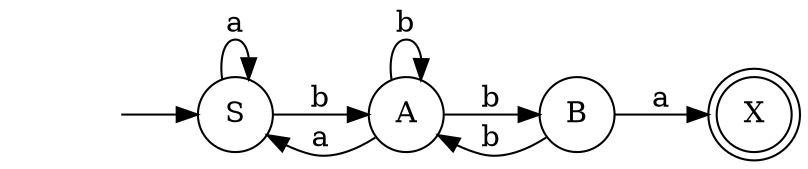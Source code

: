 digraph FiniteAutomaton {
  rankdir=LR; // Left-to-Right layout
  node [shape = circle]; S A B;
  node [shape = doublecircle]; X;
  start [shape = plaintext, label = ""];
  start -> S;
  S -> S [label = "a"];
  S -> A [label = "b"];
  A -> S [label = "a"];
  A -> {A,B} [label = "b"];
  B -> X [label = "a"];
  B -> A [label = "b"];
}